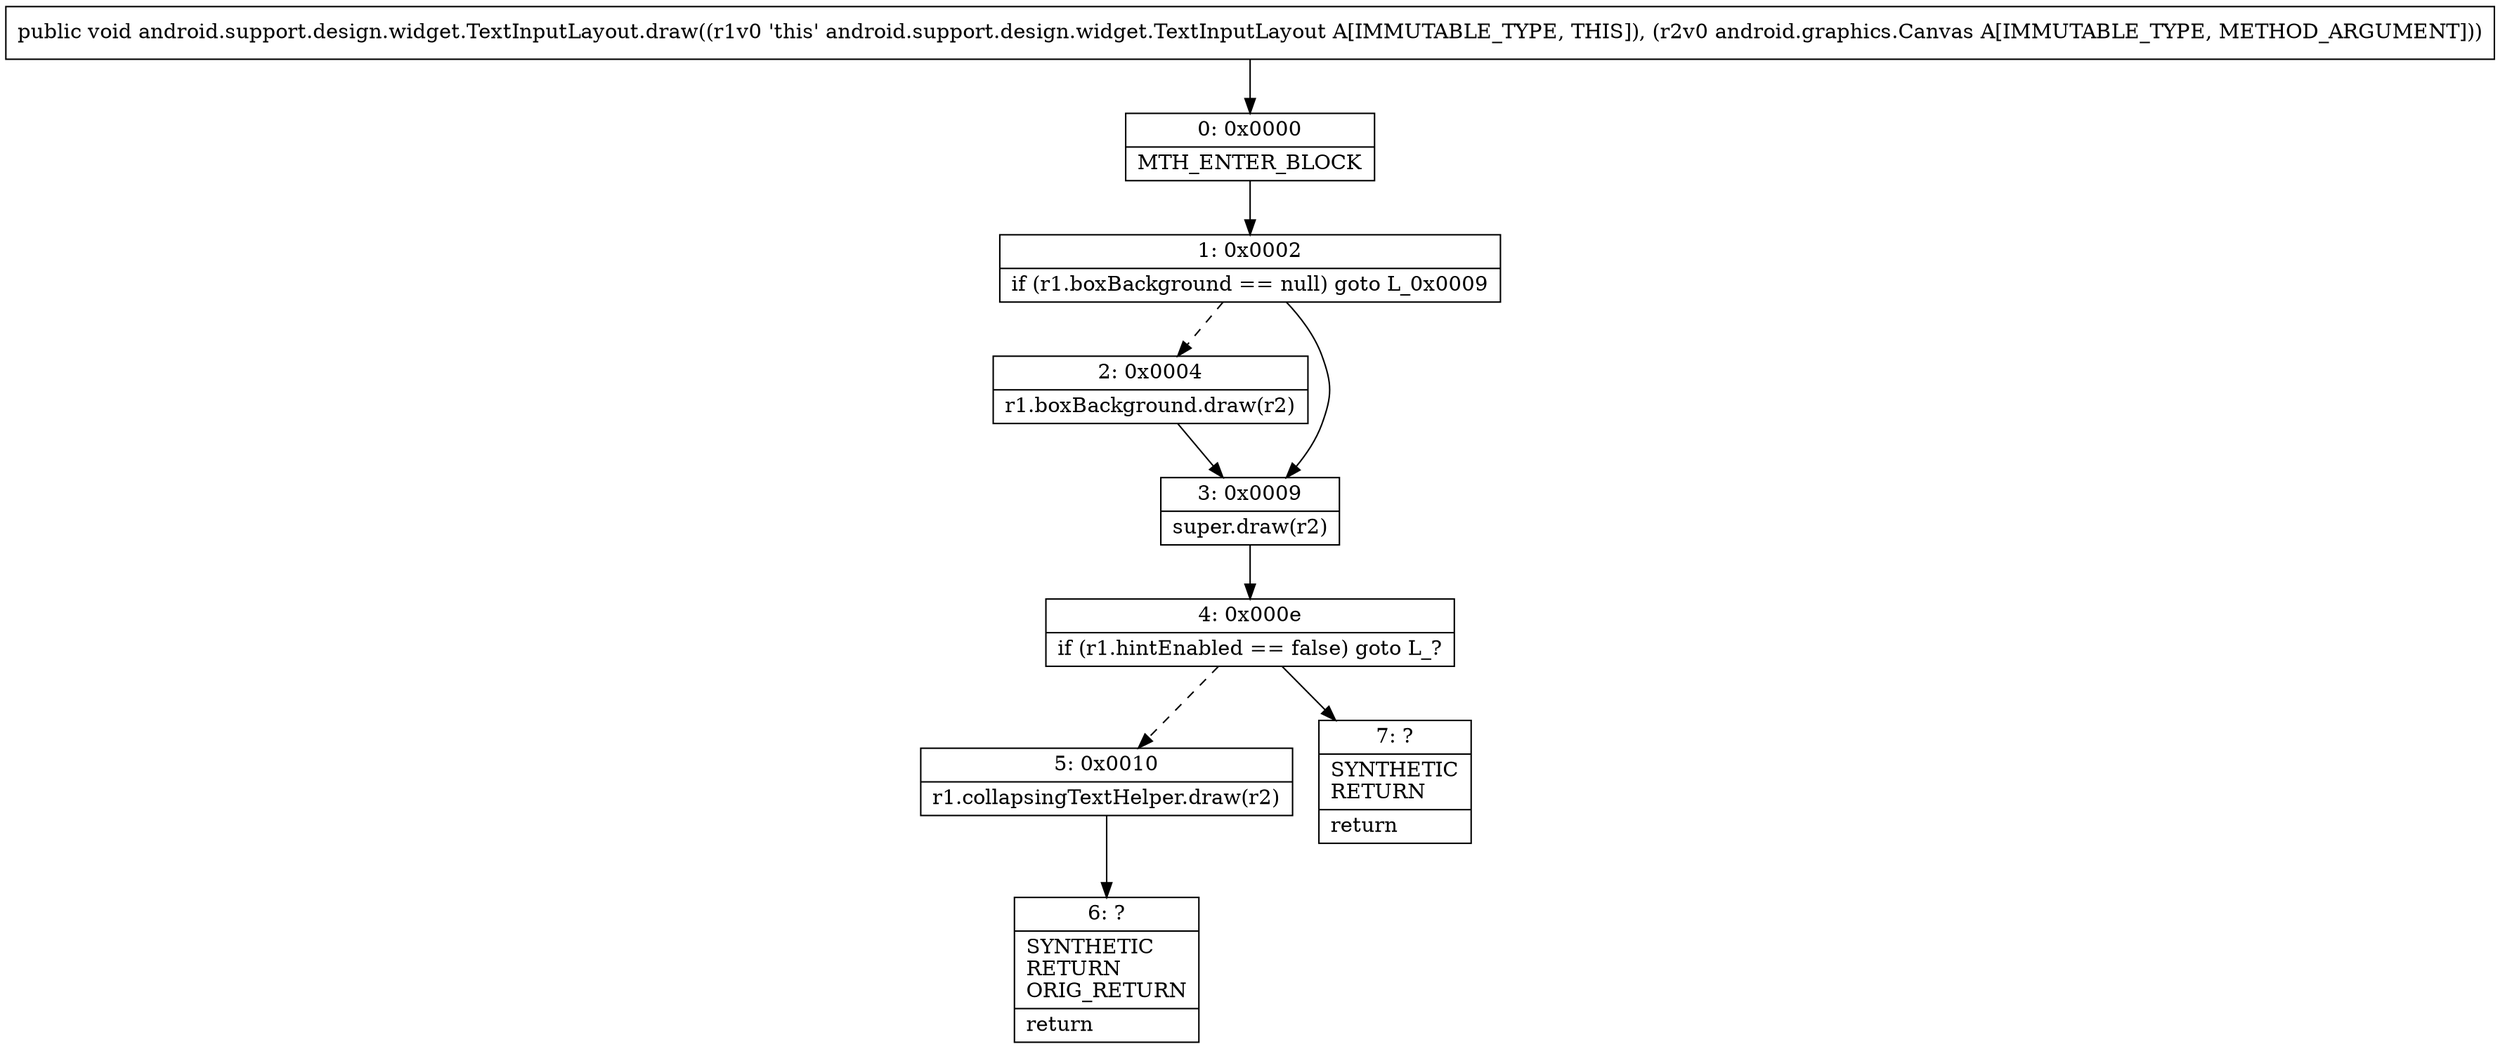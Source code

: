 digraph "CFG forandroid.support.design.widget.TextInputLayout.draw(Landroid\/graphics\/Canvas;)V" {
Node_0 [shape=record,label="{0\:\ 0x0000|MTH_ENTER_BLOCK\l}"];
Node_1 [shape=record,label="{1\:\ 0x0002|if (r1.boxBackground == null) goto L_0x0009\l}"];
Node_2 [shape=record,label="{2\:\ 0x0004|r1.boxBackground.draw(r2)\l}"];
Node_3 [shape=record,label="{3\:\ 0x0009|super.draw(r2)\l}"];
Node_4 [shape=record,label="{4\:\ 0x000e|if (r1.hintEnabled == false) goto L_?\l}"];
Node_5 [shape=record,label="{5\:\ 0x0010|r1.collapsingTextHelper.draw(r2)\l}"];
Node_6 [shape=record,label="{6\:\ ?|SYNTHETIC\lRETURN\lORIG_RETURN\l|return\l}"];
Node_7 [shape=record,label="{7\:\ ?|SYNTHETIC\lRETURN\l|return\l}"];
MethodNode[shape=record,label="{public void android.support.design.widget.TextInputLayout.draw((r1v0 'this' android.support.design.widget.TextInputLayout A[IMMUTABLE_TYPE, THIS]), (r2v0 android.graphics.Canvas A[IMMUTABLE_TYPE, METHOD_ARGUMENT])) }"];
MethodNode -> Node_0;
Node_0 -> Node_1;
Node_1 -> Node_2[style=dashed];
Node_1 -> Node_3;
Node_2 -> Node_3;
Node_3 -> Node_4;
Node_4 -> Node_5[style=dashed];
Node_4 -> Node_7;
Node_5 -> Node_6;
}

